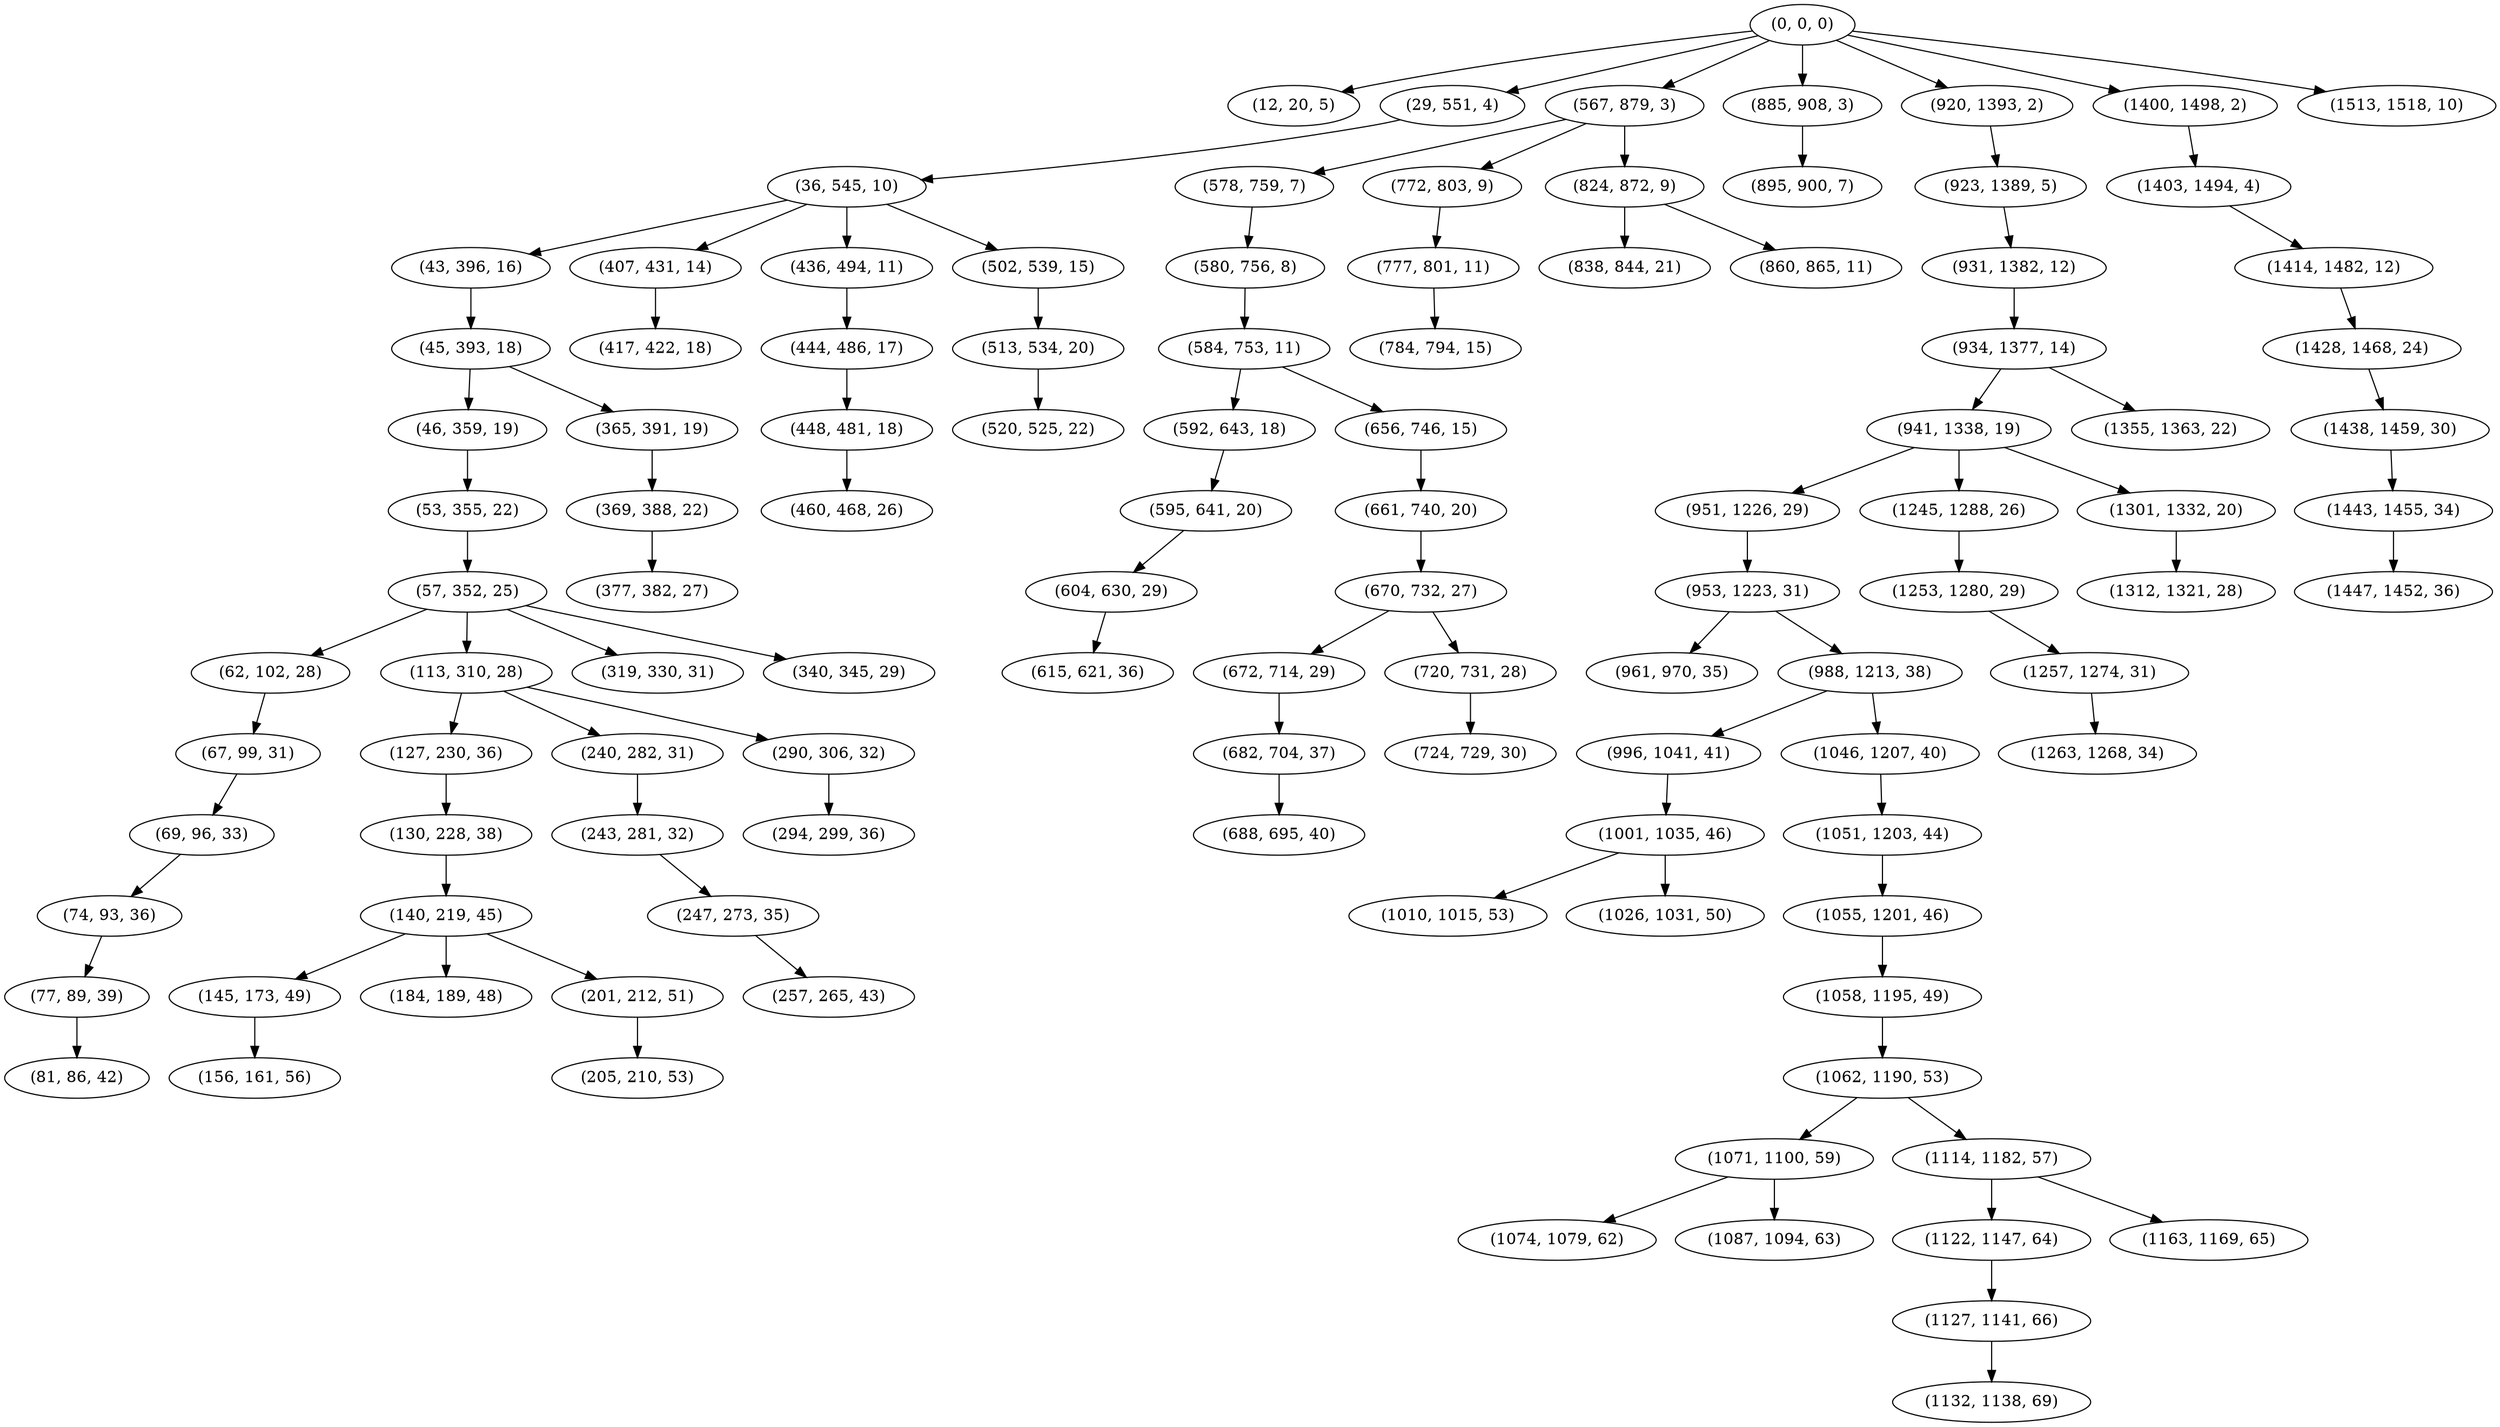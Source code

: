 digraph tree {
    "(0, 0, 0)";
    "(12, 20, 5)";
    "(29, 551, 4)";
    "(36, 545, 10)";
    "(43, 396, 16)";
    "(45, 393, 18)";
    "(46, 359, 19)";
    "(53, 355, 22)";
    "(57, 352, 25)";
    "(62, 102, 28)";
    "(67, 99, 31)";
    "(69, 96, 33)";
    "(74, 93, 36)";
    "(77, 89, 39)";
    "(81, 86, 42)";
    "(113, 310, 28)";
    "(127, 230, 36)";
    "(130, 228, 38)";
    "(140, 219, 45)";
    "(145, 173, 49)";
    "(156, 161, 56)";
    "(184, 189, 48)";
    "(201, 212, 51)";
    "(205, 210, 53)";
    "(240, 282, 31)";
    "(243, 281, 32)";
    "(247, 273, 35)";
    "(257, 265, 43)";
    "(290, 306, 32)";
    "(294, 299, 36)";
    "(319, 330, 31)";
    "(340, 345, 29)";
    "(365, 391, 19)";
    "(369, 388, 22)";
    "(377, 382, 27)";
    "(407, 431, 14)";
    "(417, 422, 18)";
    "(436, 494, 11)";
    "(444, 486, 17)";
    "(448, 481, 18)";
    "(460, 468, 26)";
    "(502, 539, 15)";
    "(513, 534, 20)";
    "(520, 525, 22)";
    "(567, 879, 3)";
    "(578, 759, 7)";
    "(580, 756, 8)";
    "(584, 753, 11)";
    "(592, 643, 18)";
    "(595, 641, 20)";
    "(604, 630, 29)";
    "(615, 621, 36)";
    "(656, 746, 15)";
    "(661, 740, 20)";
    "(670, 732, 27)";
    "(672, 714, 29)";
    "(682, 704, 37)";
    "(688, 695, 40)";
    "(720, 731, 28)";
    "(724, 729, 30)";
    "(772, 803, 9)";
    "(777, 801, 11)";
    "(784, 794, 15)";
    "(824, 872, 9)";
    "(838, 844, 21)";
    "(860, 865, 11)";
    "(885, 908, 3)";
    "(895, 900, 7)";
    "(920, 1393, 2)";
    "(923, 1389, 5)";
    "(931, 1382, 12)";
    "(934, 1377, 14)";
    "(941, 1338, 19)";
    "(951, 1226, 29)";
    "(953, 1223, 31)";
    "(961, 970, 35)";
    "(988, 1213, 38)";
    "(996, 1041, 41)";
    "(1001, 1035, 46)";
    "(1010, 1015, 53)";
    "(1026, 1031, 50)";
    "(1046, 1207, 40)";
    "(1051, 1203, 44)";
    "(1055, 1201, 46)";
    "(1058, 1195, 49)";
    "(1062, 1190, 53)";
    "(1071, 1100, 59)";
    "(1074, 1079, 62)";
    "(1087, 1094, 63)";
    "(1114, 1182, 57)";
    "(1122, 1147, 64)";
    "(1127, 1141, 66)";
    "(1132, 1138, 69)";
    "(1163, 1169, 65)";
    "(1245, 1288, 26)";
    "(1253, 1280, 29)";
    "(1257, 1274, 31)";
    "(1263, 1268, 34)";
    "(1301, 1332, 20)";
    "(1312, 1321, 28)";
    "(1355, 1363, 22)";
    "(1400, 1498, 2)";
    "(1403, 1494, 4)";
    "(1414, 1482, 12)";
    "(1428, 1468, 24)";
    "(1438, 1459, 30)";
    "(1443, 1455, 34)";
    "(1447, 1452, 36)";
    "(1513, 1518, 10)";
    "(0, 0, 0)" -> "(12, 20, 5)";
    "(0, 0, 0)" -> "(29, 551, 4)";
    "(0, 0, 0)" -> "(567, 879, 3)";
    "(0, 0, 0)" -> "(885, 908, 3)";
    "(0, 0, 0)" -> "(920, 1393, 2)";
    "(0, 0, 0)" -> "(1400, 1498, 2)";
    "(0, 0, 0)" -> "(1513, 1518, 10)";
    "(29, 551, 4)" -> "(36, 545, 10)";
    "(36, 545, 10)" -> "(43, 396, 16)";
    "(36, 545, 10)" -> "(407, 431, 14)";
    "(36, 545, 10)" -> "(436, 494, 11)";
    "(36, 545, 10)" -> "(502, 539, 15)";
    "(43, 396, 16)" -> "(45, 393, 18)";
    "(45, 393, 18)" -> "(46, 359, 19)";
    "(45, 393, 18)" -> "(365, 391, 19)";
    "(46, 359, 19)" -> "(53, 355, 22)";
    "(53, 355, 22)" -> "(57, 352, 25)";
    "(57, 352, 25)" -> "(62, 102, 28)";
    "(57, 352, 25)" -> "(113, 310, 28)";
    "(57, 352, 25)" -> "(319, 330, 31)";
    "(57, 352, 25)" -> "(340, 345, 29)";
    "(62, 102, 28)" -> "(67, 99, 31)";
    "(67, 99, 31)" -> "(69, 96, 33)";
    "(69, 96, 33)" -> "(74, 93, 36)";
    "(74, 93, 36)" -> "(77, 89, 39)";
    "(77, 89, 39)" -> "(81, 86, 42)";
    "(113, 310, 28)" -> "(127, 230, 36)";
    "(113, 310, 28)" -> "(240, 282, 31)";
    "(113, 310, 28)" -> "(290, 306, 32)";
    "(127, 230, 36)" -> "(130, 228, 38)";
    "(130, 228, 38)" -> "(140, 219, 45)";
    "(140, 219, 45)" -> "(145, 173, 49)";
    "(140, 219, 45)" -> "(184, 189, 48)";
    "(140, 219, 45)" -> "(201, 212, 51)";
    "(145, 173, 49)" -> "(156, 161, 56)";
    "(201, 212, 51)" -> "(205, 210, 53)";
    "(240, 282, 31)" -> "(243, 281, 32)";
    "(243, 281, 32)" -> "(247, 273, 35)";
    "(247, 273, 35)" -> "(257, 265, 43)";
    "(290, 306, 32)" -> "(294, 299, 36)";
    "(365, 391, 19)" -> "(369, 388, 22)";
    "(369, 388, 22)" -> "(377, 382, 27)";
    "(407, 431, 14)" -> "(417, 422, 18)";
    "(436, 494, 11)" -> "(444, 486, 17)";
    "(444, 486, 17)" -> "(448, 481, 18)";
    "(448, 481, 18)" -> "(460, 468, 26)";
    "(502, 539, 15)" -> "(513, 534, 20)";
    "(513, 534, 20)" -> "(520, 525, 22)";
    "(567, 879, 3)" -> "(578, 759, 7)";
    "(567, 879, 3)" -> "(772, 803, 9)";
    "(567, 879, 3)" -> "(824, 872, 9)";
    "(578, 759, 7)" -> "(580, 756, 8)";
    "(580, 756, 8)" -> "(584, 753, 11)";
    "(584, 753, 11)" -> "(592, 643, 18)";
    "(584, 753, 11)" -> "(656, 746, 15)";
    "(592, 643, 18)" -> "(595, 641, 20)";
    "(595, 641, 20)" -> "(604, 630, 29)";
    "(604, 630, 29)" -> "(615, 621, 36)";
    "(656, 746, 15)" -> "(661, 740, 20)";
    "(661, 740, 20)" -> "(670, 732, 27)";
    "(670, 732, 27)" -> "(672, 714, 29)";
    "(670, 732, 27)" -> "(720, 731, 28)";
    "(672, 714, 29)" -> "(682, 704, 37)";
    "(682, 704, 37)" -> "(688, 695, 40)";
    "(720, 731, 28)" -> "(724, 729, 30)";
    "(772, 803, 9)" -> "(777, 801, 11)";
    "(777, 801, 11)" -> "(784, 794, 15)";
    "(824, 872, 9)" -> "(838, 844, 21)";
    "(824, 872, 9)" -> "(860, 865, 11)";
    "(885, 908, 3)" -> "(895, 900, 7)";
    "(920, 1393, 2)" -> "(923, 1389, 5)";
    "(923, 1389, 5)" -> "(931, 1382, 12)";
    "(931, 1382, 12)" -> "(934, 1377, 14)";
    "(934, 1377, 14)" -> "(941, 1338, 19)";
    "(934, 1377, 14)" -> "(1355, 1363, 22)";
    "(941, 1338, 19)" -> "(951, 1226, 29)";
    "(941, 1338, 19)" -> "(1245, 1288, 26)";
    "(941, 1338, 19)" -> "(1301, 1332, 20)";
    "(951, 1226, 29)" -> "(953, 1223, 31)";
    "(953, 1223, 31)" -> "(961, 970, 35)";
    "(953, 1223, 31)" -> "(988, 1213, 38)";
    "(988, 1213, 38)" -> "(996, 1041, 41)";
    "(988, 1213, 38)" -> "(1046, 1207, 40)";
    "(996, 1041, 41)" -> "(1001, 1035, 46)";
    "(1001, 1035, 46)" -> "(1010, 1015, 53)";
    "(1001, 1035, 46)" -> "(1026, 1031, 50)";
    "(1046, 1207, 40)" -> "(1051, 1203, 44)";
    "(1051, 1203, 44)" -> "(1055, 1201, 46)";
    "(1055, 1201, 46)" -> "(1058, 1195, 49)";
    "(1058, 1195, 49)" -> "(1062, 1190, 53)";
    "(1062, 1190, 53)" -> "(1071, 1100, 59)";
    "(1062, 1190, 53)" -> "(1114, 1182, 57)";
    "(1071, 1100, 59)" -> "(1074, 1079, 62)";
    "(1071, 1100, 59)" -> "(1087, 1094, 63)";
    "(1114, 1182, 57)" -> "(1122, 1147, 64)";
    "(1114, 1182, 57)" -> "(1163, 1169, 65)";
    "(1122, 1147, 64)" -> "(1127, 1141, 66)";
    "(1127, 1141, 66)" -> "(1132, 1138, 69)";
    "(1245, 1288, 26)" -> "(1253, 1280, 29)";
    "(1253, 1280, 29)" -> "(1257, 1274, 31)";
    "(1257, 1274, 31)" -> "(1263, 1268, 34)";
    "(1301, 1332, 20)" -> "(1312, 1321, 28)";
    "(1400, 1498, 2)" -> "(1403, 1494, 4)";
    "(1403, 1494, 4)" -> "(1414, 1482, 12)";
    "(1414, 1482, 12)" -> "(1428, 1468, 24)";
    "(1428, 1468, 24)" -> "(1438, 1459, 30)";
    "(1438, 1459, 30)" -> "(1443, 1455, 34)";
    "(1443, 1455, 34)" -> "(1447, 1452, 36)";
}
